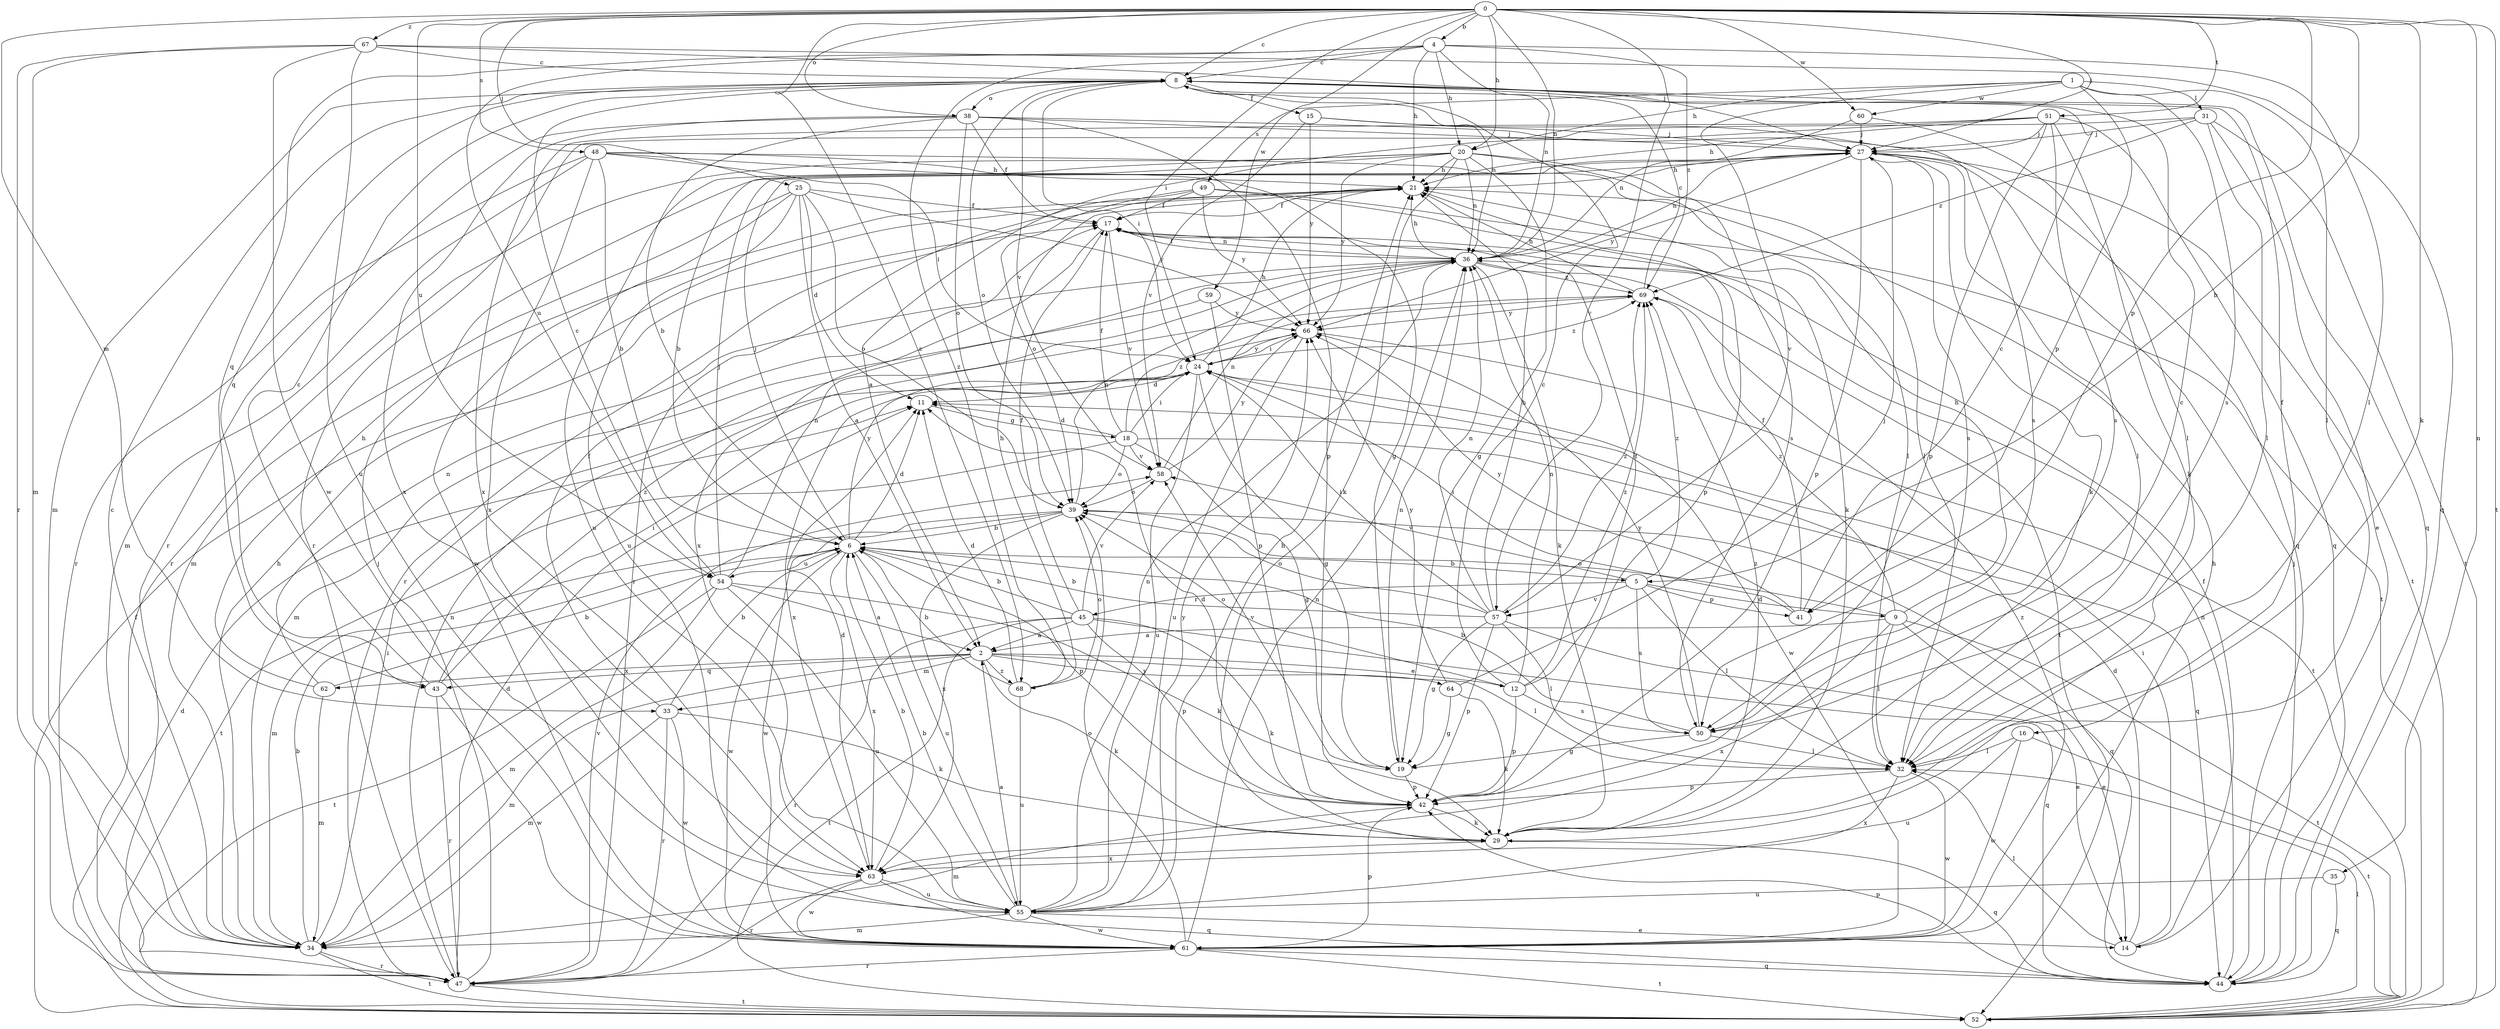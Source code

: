 strict digraph  {
0;
1;
2;
4;
5;
6;
8;
9;
11;
12;
14;
15;
16;
17;
18;
19;
20;
21;
24;
25;
27;
29;
31;
32;
33;
34;
35;
36;
38;
39;
41;
42;
43;
44;
45;
47;
48;
49;
50;
51;
52;
54;
55;
57;
58;
59;
60;
61;
62;
63;
64;
66;
67;
68;
69;
0 -> 4  [label=b];
0 -> 5  [label=b];
0 -> 8  [label=c];
0 -> 20  [label=h];
0 -> 24  [label=i];
0 -> 25  [label=j];
0 -> 27  [label=j];
0 -> 29  [label=k];
0 -> 33  [label=m];
0 -> 35  [label=n];
0 -> 36  [label=n];
0 -> 38  [label=o];
0 -> 41  [label=p];
0 -> 48  [label=s];
0 -> 51  [label=t];
0 -> 52  [label=t];
0 -> 54  [label=u];
0 -> 57  [label=v];
0 -> 59  [label=w];
0 -> 60  [label=w];
0 -> 67  [label=z];
0 -> 68  [label=z];
1 -> 20  [label=h];
1 -> 31  [label=l];
1 -> 32  [label=l];
1 -> 41  [label=p];
1 -> 49  [label=s];
1 -> 50  [label=s];
1 -> 57  [label=v];
1 -> 60  [label=w];
2 -> 12  [label=e];
2 -> 29  [label=k];
2 -> 32  [label=l];
2 -> 33  [label=m];
2 -> 34  [label=m];
2 -> 43  [label=q];
2 -> 62  [label=x];
2 -> 64  [label=y];
2 -> 68  [label=z];
4 -> 8  [label=c];
4 -> 20  [label=h];
4 -> 21  [label=h];
4 -> 32  [label=l];
4 -> 36  [label=n];
4 -> 43  [label=q];
4 -> 54  [label=u];
4 -> 68  [label=z];
4 -> 69  [label=z];
5 -> 9  [label=d];
5 -> 32  [label=l];
5 -> 41  [label=p];
5 -> 45  [label=r];
5 -> 50  [label=s];
5 -> 57  [label=v];
5 -> 58  [label=v];
5 -> 69  [label=z];
6 -> 5  [label=b];
6 -> 11  [label=d];
6 -> 27  [label=j];
6 -> 42  [label=p];
6 -> 54  [label=u];
6 -> 55  [label=u];
6 -> 61  [label=w];
6 -> 63  [label=x];
6 -> 66  [label=y];
8 -> 15  [label=f];
8 -> 16  [label=f];
8 -> 24  [label=i];
8 -> 34  [label=m];
8 -> 36  [label=n];
8 -> 38  [label=o];
8 -> 39  [label=o];
8 -> 43  [label=q];
8 -> 44  [label=q];
8 -> 58  [label=v];
9 -> 2  [label=a];
9 -> 14  [label=e];
9 -> 21  [label=h];
9 -> 32  [label=l];
9 -> 39  [label=o];
9 -> 52  [label=t];
9 -> 63  [label=x];
9 -> 69  [label=z];
11 -> 18  [label=g];
12 -> 8  [label=c];
12 -> 17  [label=f];
12 -> 36  [label=n];
12 -> 39  [label=o];
12 -> 42  [label=p];
12 -> 50  [label=s];
12 -> 69  [label=z];
14 -> 11  [label=d];
14 -> 17  [label=f];
14 -> 24  [label=i];
14 -> 32  [label=l];
15 -> 27  [label=j];
15 -> 50  [label=s];
15 -> 58  [label=v];
15 -> 66  [label=y];
16 -> 32  [label=l];
16 -> 52  [label=t];
16 -> 55  [label=u];
16 -> 61  [label=w];
17 -> 36  [label=n];
17 -> 58  [label=v];
17 -> 63  [label=x];
18 -> 11  [label=d];
18 -> 17  [label=f];
18 -> 19  [label=g];
18 -> 24  [label=i];
18 -> 39  [label=o];
18 -> 44  [label=q];
18 -> 52  [label=t];
18 -> 58  [label=v];
18 -> 69  [label=z];
19 -> 36  [label=n];
19 -> 42  [label=p];
19 -> 58  [label=v];
20 -> 6  [label=b];
20 -> 19  [label=g];
20 -> 21  [label=h];
20 -> 29  [label=k];
20 -> 32  [label=l];
20 -> 36  [label=n];
20 -> 47  [label=r];
20 -> 50  [label=s];
20 -> 55  [label=u];
20 -> 66  [label=y];
21 -> 17  [label=f];
21 -> 42  [label=p];
21 -> 47  [label=r];
24 -> 11  [label=d];
24 -> 19  [label=g];
24 -> 21  [label=h];
24 -> 55  [label=u];
24 -> 61  [label=w];
24 -> 63  [label=x];
24 -> 66  [label=y];
24 -> 69  [label=z];
25 -> 2  [label=a];
25 -> 11  [label=d];
25 -> 17  [label=f];
25 -> 34  [label=m];
25 -> 39  [label=o];
25 -> 55  [label=u];
25 -> 61  [label=w];
25 -> 66  [label=y];
27 -> 21  [label=h];
27 -> 29  [label=k];
27 -> 32  [label=l];
27 -> 36  [label=n];
27 -> 42  [label=p];
27 -> 50  [label=s];
27 -> 52  [label=t];
27 -> 66  [label=y];
29 -> 44  [label=q];
29 -> 63  [label=x];
29 -> 69  [label=z];
31 -> 14  [label=e];
31 -> 27  [label=j];
31 -> 32  [label=l];
31 -> 47  [label=r];
31 -> 52  [label=t];
31 -> 69  [label=z];
32 -> 42  [label=p];
32 -> 61  [label=w];
32 -> 63  [label=x];
33 -> 6  [label=b];
33 -> 17  [label=f];
33 -> 29  [label=k];
33 -> 34  [label=m];
33 -> 47  [label=r];
33 -> 61  [label=w];
34 -> 6  [label=b];
34 -> 8  [label=c];
34 -> 21  [label=h];
34 -> 24  [label=i];
34 -> 47  [label=r];
34 -> 52  [label=t];
35 -> 44  [label=q];
35 -> 55  [label=u];
36 -> 17  [label=f];
36 -> 21  [label=h];
36 -> 29  [label=k];
36 -> 52  [label=t];
36 -> 69  [label=z];
38 -> 6  [label=b];
38 -> 17  [label=f];
38 -> 27  [label=j];
38 -> 39  [label=o];
38 -> 42  [label=p];
38 -> 44  [label=q];
38 -> 47  [label=r];
38 -> 63  [label=x];
39 -> 6  [label=b];
39 -> 34  [label=m];
39 -> 36  [label=n];
39 -> 44  [label=q];
39 -> 61  [label=w];
39 -> 63  [label=x];
41 -> 8  [label=c];
41 -> 17  [label=f];
41 -> 24  [label=i];
41 -> 66  [label=y];
42 -> 11  [label=d];
42 -> 29  [label=k];
42 -> 34  [label=m];
43 -> 8  [label=c];
43 -> 24  [label=i];
43 -> 47  [label=r];
43 -> 61  [label=w];
43 -> 69  [label=z];
44 -> 27  [label=j];
44 -> 36  [label=n];
44 -> 42  [label=p];
45 -> 2  [label=a];
45 -> 6  [label=b];
45 -> 17  [label=f];
45 -> 29  [label=k];
45 -> 42  [label=p];
45 -> 44  [label=q];
45 -> 47  [label=r];
45 -> 52  [label=t];
45 -> 58  [label=v];
47 -> 11  [label=d];
47 -> 27  [label=j];
47 -> 36  [label=n];
47 -> 52  [label=t];
47 -> 58  [label=v];
48 -> 6  [label=b];
48 -> 19  [label=g];
48 -> 21  [label=h];
48 -> 24  [label=i];
48 -> 32  [label=l];
48 -> 34  [label=m];
48 -> 47  [label=r];
48 -> 63  [label=x];
49 -> 17  [label=f];
49 -> 29  [label=k];
49 -> 39  [label=o];
49 -> 47  [label=r];
49 -> 52  [label=t];
49 -> 66  [label=y];
50 -> 6  [label=b];
50 -> 8  [label=c];
50 -> 19  [label=g];
50 -> 32  [label=l];
50 -> 66  [label=y];
51 -> 2  [label=a];
51 -> 21  [label=h];
51 -> 27  [label=j];
51 -> 29  [label=k];
51 -> 42  [label=p];
51 -> 44  [label=q];
51 -> 50  [label=s];
51 -> 63  [label=x];
52 -> 11  [label=d];
52 -> 17  [label=f];
52 -> 32  [label=l];
54 -> 2  [label=a];
54 -> 8  [label=c];
54 -> 27  [label=j];
54 -> 29  [label=k];
54 -> 34  [label=m];
54 -> 36  [label=n];
54 -> 52  [label=t];
54 -> 55  [label=u];
55 -> 2  [label=a];
55 -> 6  [label=b];
55 -> 14  [label=e];
55 -> 21  [label=h];
55 -> 34  [label=m];
55 -> 36  [label=n];
55 -> 61  [label=w];
55 -> 66  [label=y];
57 -> 6  [label=b];
57 -> 14  [label=e];
57 -> 19  [label=g];
57 -> 21  [label=h];
57 -> 24  [label=i];
57 -> 32  [label=l];
57 -> 36  [label=n];
57 -> 39  [label=o];
57 -> 42  [label=p];
57 -> 69  [label=z];
58 -> 36  [label=n];
58 -> 39  [label=o];
58 -> 66  [label=y];
59 -> 34  [label=m];
59 -> 42  [label=p];
59 -> 66  [label=y];
60 -> 27  [label=j];
60 -> 32  [label=l];
60 -> 36  [label=n];
61 -> 21  [label=h];
61 -> 36  [label=n];
61 -> 39  [label=o];
61 -> 42  [label=p];
61 -> 44  [label=q];
61 -> 47  [label=r];
61 -> 52  [label=t];
61 -> 69  [label=z];
62 -> 6  [label=b];
62 -> 21  [label=h];
62 -> 34  [label=m];
62 -> 36  [label=n];
63 -> 6  [label=b];
63 -> 11  [label=d];
63 -> 44  [label=q];
63 -> 47  [label=r];
63 -> 55  [label=u];
63 -> 61  [label=w];
64 -> 19  [label=g];
64 -> 27  [label=j];
64 -> 29  [label=k];
64 -> 66  [label=y];
66 -> 24  [label=i];
66 -> 52  [label=t];
66 -> 55  [label=u];
67 -> 8  [label=c];
67 -> 27  [label=j];
67 -> 34  [label=m];
67 -> 44  [label=q];
67 -> 47  [label=r];
67 -> 55  [label=u];
67 -> 61  [label=w];
68 -> 6  [label=b];
68 -> 11  [label=d];
68 -> 21  [label=h];
68 -> 39  [label=o];
68 -> 55  [label=u];
69 -> 8  [label=c];
69 -> 21  [label=h];
69 -> 66  [label=y];
}
